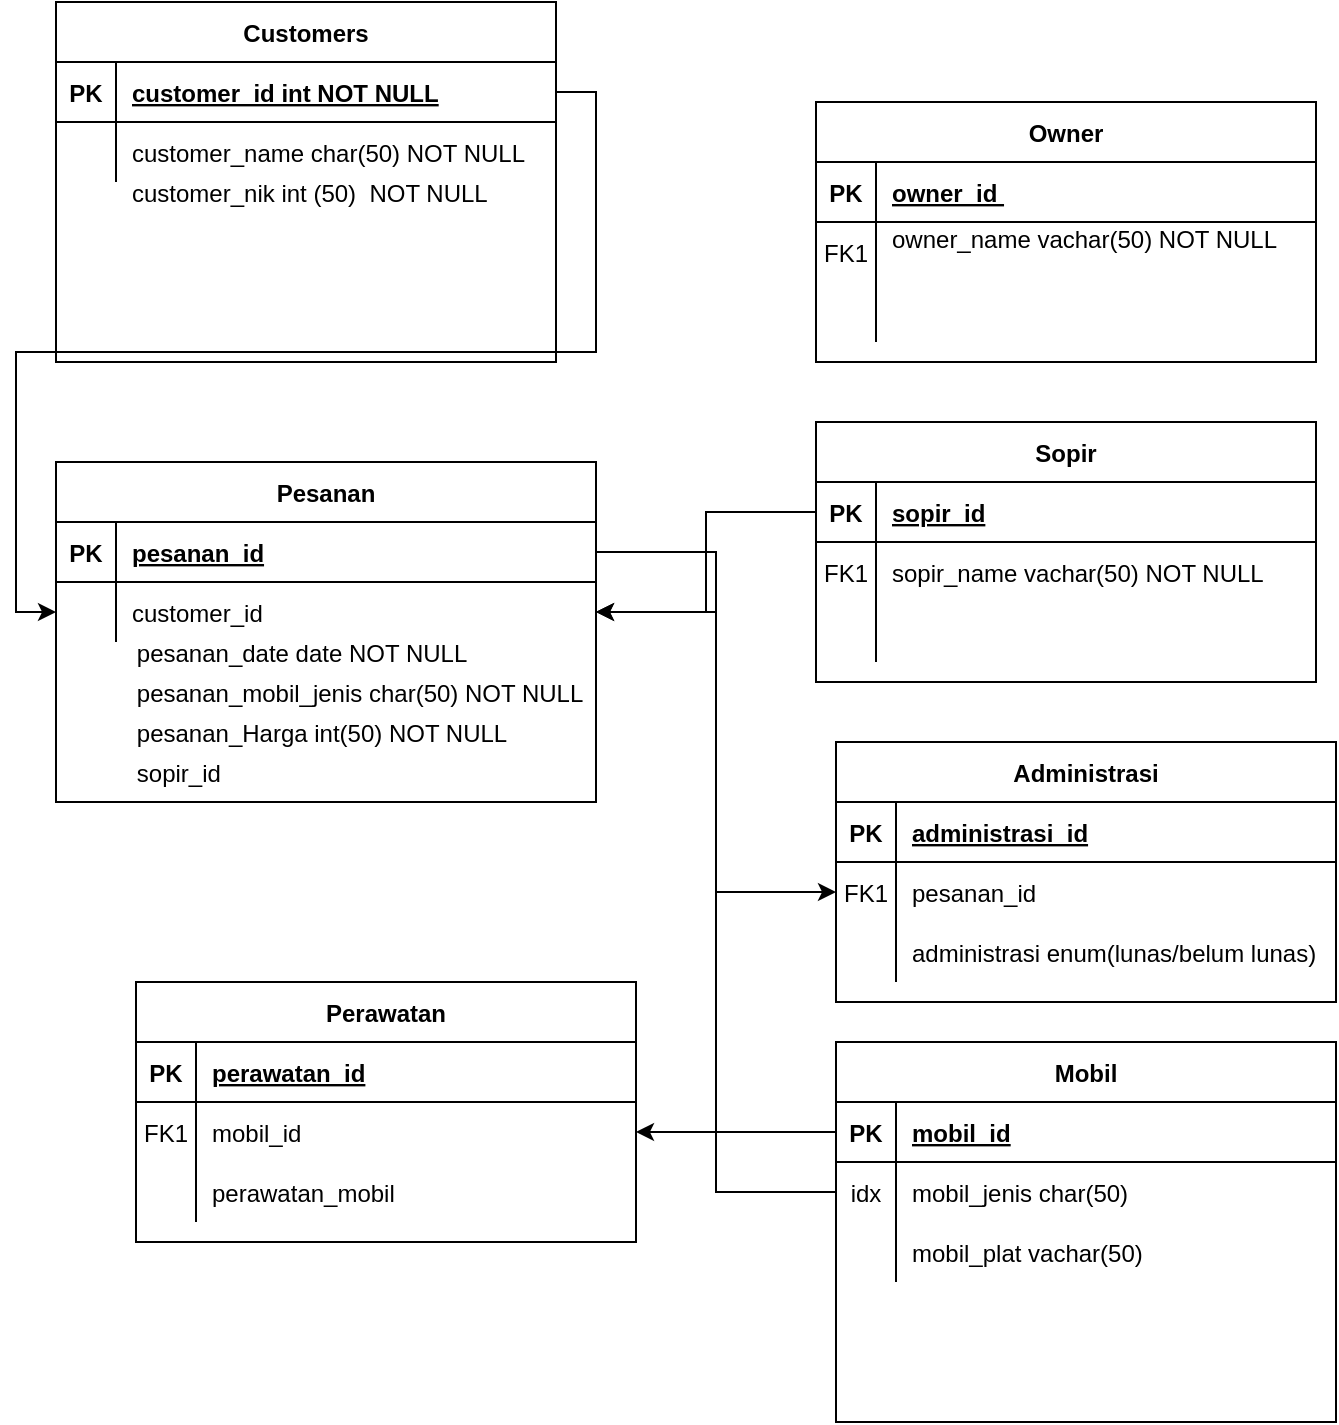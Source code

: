 <mxfile version="13.6.4" type="github">
  <diagram id="R2lEEEUBdFMjLlhIrx00" name="Page-1">
    <mxGraphModel dx="868" dy="392" grid="1" gridSize="10" guides="1" tooltips="1" connect="1" arrows="1" fold="1" page="1" pageScale="1" pageWidth="850" pageHeight="1100" math="0" shadow="0" extFonts="Permanent Marker^https://fonts.googleapis.com/css?family=Permanent+Marker">
      <root>
        <mxCell id="0" />
        <mxCell id="1" parent="0" />
        <mxCell id="C-vyLk0tnHw3VtMMgP7b-2" value="Owner" style="shape=table;startSize=30;container=1;collapsible=1;childLayout=tableLayout;fixedRows=1;rowLines=0;fontStyle=1;align=center;resizeLast=1;" parent="1" vertex="1">
          <mxGeometry x="450" y="120" width="250" height="130" as="geometry" />
        </mxCell>
        <mxCell id="C-vyLk0tnHw3VtMMgP7b-3" value="" style="shape=partialRectangle;collapsible=0;dropTarget=0;pointerEvents=0;fillColor=none;points=[[0,0.5],[1,0.5]];portConstraint=eastwest;top=0;left=0;right=0;bottom=1;" parent="C-vyLk0tnHw3VtMMgP7b-2" vertex="1">
          <mxGeometry y="30" width="250" height="30" as="geometry" />
        </mxCell>
        <mxCell id="C-vyLk0tnHw3VtMMgP7b-4" value="PK" style="shape=partialRectangle;overflow=hidden;connectable=0;fillColor=none;top=0;left=0;bottom=0;right=0;fontStyle=1;" parent="C-vyLk0tnHw3VtMMgP7b-3" vertex="1">
          <mxGeometry width="30" height="30" as="geometry" />
        </mxCell>
        <mxCell id="C-vyLk0tnHw3VtMMgP7b-5" value="owner_id  " style="shape=partialRectangle;overflow=hidden;connectable=0;fillColor=none;top=0;left=0;bottom=0;right=0;align=left;spacingLeft=6;fontStyle=5;" parent="C-vyLk0tnHw3VtMMgP7b-3" vertex="1">
          <mxGeometry x="30" width="220" height="30" as="geometry" />
        </mxCell>
        <mxCell id="C-vyLk0tnHw3VtMMgP7b-6" value="" style="shape=partialRectangle;collapsible=0;dropTarget=0;pointerEvents=0;fillColor=none;points=[[0,0.5],[1,0.5]];portConstraint=eastwest;top=0;left=0;right=0;bottom=0;" parent="C-vyLk0tnHw3VtMMgP7b-2" vertex="1">
          <mxGeometry y="60" width="250" height="30" as="geometry" />
        </mxCell>
        <mxCell id="C-vyLk0tnHw3VtMMgP7b-7" value="FK1" style="shape=partialRectangle;overflow=hidden;connectable=0;fillColor=none;top=0;left=0;bottom=0;right=0;" parent="C-vyLk0tnHw3VtMMgP7b-6" vertex="1">
          <mxGeometry width="30" height="30" as="geometry" />
        </mxCell>
        <mxCell id="C-vyLk0tnHw3VtMMgP7b-8" value="owner_name vachar(50) NOT NULL&#xa;" style="shape=partialRectangle;overflow=hidden;connectable=0;fillColor=none;top=0;left=0;bottom=0;right=0;align=left;spacingLeft=6;" parent="C-vyLk0tnHw3VtMMgP7b-6" vertex="1">
          <mxGeometry x="30" width="220" height="30" as="geometry" />
        </mxCell>
        <mxCell id="C-vyLk0tnHw3VtMMgP7b-9" value="" style="shape=partialRectangle;collapsible=0;dropTarget=0;pointerEvents=0;fillColor=none;points=[[0,0.5],[1,0.5]];portConstraint=eastwest;top=0;left=0;right=0;bottom=0;" parent="C-vyLk0tnHw3VtMMgP7b-2" vertex="1">
          <mxGeometry y="90" width="250" height="30" as="geometry" />
        </mxCell>
        <mxCell id="C-vyLk0tnHw3VtMMgP7b-10" value="" style="shape=partialRectangle;overflow=hidden;connectable=0;fillColor=none;top=0;left=0;bottom=0;right=0;" parent="C-vyLk0tnHw3VtMMgP7b-9" vertex="1">
          <mxGeometry width="30" height="30" as="geometry" />
        </mxCell>
        <mxCell id="C-vyLk0tnHw3VtMMgP7b-11" value="" style="shape=partialRectangle;overflow=hidden;connectable=0;fillColor=none;top=0;left=0;bottom=0;right=0;align=left;spacingLeft=6;" parent="C-vyLk0tnHw3VtMMgP7b-9" vertex="1">
          <mxGeometry x="30" width="220" height="30" as="geometry" />
        </mxCell>
        <mxCell id="C-vyLk0tnHw3VtMMgP7b-13" value="Sopir" style="shape=table;startSize=30;container=1;collapsible=1;childLayout=tableLayout;fixedRows=1;rowLines=0;fontStyle=1;align=center;resizeLast=1;" parent="1" vertex="1">
          <mxGeometry x="450" y="280" width="250" height="130" as="geometry" />
        </mxCell>
        <mxCell id="C-vyLk0tnHw3VtMMgP7b-14" value="" style="shape=partialRectangle;collapsible=0;dropTarget=0;pointerEvents=0;fillColor=none;points=[[0,0.5],[1,0.5]];portConstraint=eastwest;top=0;left=0;right=0;bottom=1;" parent="C-vyLk0tnHw3VtMMgP7b-13" vertex="1">
          <mxGeometry y="30" width="250" height="30" as="geometry" />
        </mxCell>
        <mxCell id="C-vyLk0tnHw3VtMMgP7b-15" value="PK" style="shape=partialRectangle;overflow=hidden;connectable=0;fillColor=none;top=0;left=0;bottom=0;right=0;fontStyle=1;" parent="C-vyLk0tnHw3VtMMgP7b-14" vertex="1">
          <mxGeometry width="30" height="30" as="geometry" />
        </mxCell>
        <mxCell id="C-vyLk0tnHw3VtMMgP7b-16" value="sopir_id" style="shape=partialRectangle;overflow=hidden;connectable=0;fillColor=none;top=0;left=0;bottom=0;right=0;align=left;spacingLeft=6;fontStyle=5;" parent="C-vyLk0tnHw3VtMMgP7b-14" vertex="1">
          <mxGeometry x="30" width="220" height="30" as="geometry" />
        </mxCell>
        <mxCell id="C-vyLk0tnHw3VtMMgP7b-17" value="" style="shape=partialRectangle;collapsible=0;dropTarget=0;pointerEvents=0;fillColor=none;points=[[0,0.5],[1,0.5]];portConstraint=eastwest;top=0;left=0;right=0;bottom=0;" parent="C-vyLk0tnHw3VtMMgP7b-13" vertex="1">
          <mxGeometry y="60" width="250" height="30" as="geometry" />
        </mxCell>
        <mxCell id="C-vyLk0tnHw3VtMMgP7b-18" value="FK1" style="shape=partialRectangle;overflow=hidden;connectable=0;fillColor=none;top=0;left=0;bottom=0;right=0;" parent="C-vyLk0tnHw3VtMMgP7b-17" vertex="1">
          <mxGeometry width="30" height="30" as="geometry" />
        </mxCell>
        <mxCell id="C-vyLk0tnHw3VtMMgP7b-19" value="sopir_name vachar(50) NOT NULL" style="shape=partialRectangle;overflow=hidden;connectable=0;fillColor=none;top=0;left=0;bottom=0;right=0;align=left;spacingLeft=6;" parent="C-vyLk0tnHw3VtMMgP7b-17" vertex="1">
          <mxGeometry x="30" width="220" height="30" as="geometry" />
        </mxCell>
        <mxCell id="C-vyLk0tnHw3VtMMgP7b-20" value="" style="shape=partialRectangle;collapsible=0;dropTarget=0;pointerEvents=0;fillColor=none;points=[[0,0.5],[1,0.5]];portConstraint=eastwest;top=0;left=0;right=0;bottom=0;" parent="C-vyLk0tnHw3VtMMgP7b-13" vertex="1">
          <mxGeometry y="90" width="250" height="30" as="geometry" />
        </mxCell>
        <mxCell id="C-vyLk0tnHw3VtMMgP7b-21" value="" style="shape=partialRectangle;overflow=hidden;connectable=0;fillColor=none;top=0;left=0;bottom=0;right=0;" parent="C-vyLk0tnHw3VtMMgP7b-20" vertex="1">
          <mxGeometry width="30" height="30" as="geometry" />
        </mxCell>
        <mxCell id="C-vyLk0tnHw3VtMMgP7b-22" value="" style="shape=partialRectangle;overflow=hidden;connectable=0;fillColor=none;top=0;left=0;bottom=0;right=0;align=left;spacingLeft=6;" parent="C-vyLk0tnHw3VtMMgP7b-20" vertex="1">
          <mxGeometry x="30" width="220" height="30" as="geometry" />
        </mxCell>
        <mxCell id="MvvbVutkqYTdKRiV3eXH-19" style="edgeStyle=orthogonalEdgeStyle;rounded=0;orthogonalLoop=1;jettySize=auto;html=1;" edge="1" parent="1" source="C-vyLk0tnHw3VtMMgP7b-24" target="MvvbVutkqYTdKRiV3eXH-15">
          <mxGeometry relative="1" as="geometry" />
        </mxCell>
        <mxCell id="MvvbVutkqYTdKRiV3eXH-20" value="" style="group" vertex="1" connectable="0" parent="1">
          <mxGeometry x="70" y="300" width="270" height="170" as="geometry" />
        </mxCell>
        <mxCell id="MvvbVutkqYTdKRiV3eXH-18" value="pesanan_date date NOT NULL" style="shape=partialRectangle;overflow=hidden;connectable=0;fillColor=none;top=0;left=0;bottom=0;right=0;align=left;spacingLeft=6;" vertex="1" parent="MvvbVutkqYTdKRiV3eXH-20">
          <mxGeometry x="32.4" y="80" width="237.6" height="30" as="geometry" />
        </mxCell>
        <mxCell id="MvvbVutkqYTdKRiV3eXH-11" value="Pesanan" style="shape=table;startSize=30;container=1;collapsible=1;childLayout=tableLayout;fixedRows=1;rowLines=0;fontStyle=1;align=center;resizeLast=1;" vertex="1" parent="MvvbVutkqYTdKRiV3eXH-20">
          <mxGeometry width="270" height="170" as="geometry" />
        </mxCell>
        <mxCell id="MvvbVutkqYTdKRiV3eXH-12" value="" style="shape=partialRectangle;collapsible=0;dropTarget=0;pointerEvents=0;fillColor=none;points=[[0,0.5],[1,0.5]];portConstraint=eastwest;top=0;left=0;right=0;bottom=1;" vertex="1" parent="MvvbVutkqYTdKRiV3eXH-11">
          <mxGeometry y="30" width="270" height="30" as="geometry" />
        </mxCell>
        <mxCell id="MvvbVutkqYTdKRiV3eXH-13" value="PK" style="shape=partialRectangle;overflow=hidden;connectable=0;fillColor=none;top=0;left=0;bottom=0;right=0;fontStyle=1;" vertex="1" parent="MvvbVutkqYTdKRiV3eXH-12">
          <mxGeometry width="30" height="30" as="geometry" />
        </mxCell>
        <mxCell id="MvvbVutkqYTdKRiV3eXH-14" value="pesanan_id" style="shape=partialRectangle;overflow=hidden;connectable=0;fillColor=none;top=0;left=0;bottom=0;right=0;align=left;spacingLeft=6;fontStyle=5;" vertex="1" parent="MvvbVutkqYTdKRiV3eXH-12">
          <mxGeometry x="30" width="240" height="30" as="geometry" />
        </mxCell>
        <mxCell id="MvvbVutkqYTdKRiV3eXH-15" value="" style="shape=partialRectangle;collapsible=0;dropTarget=0;pointerEvents=0;fillColor=none;points=[[0,0.5],[1,0.5]];portConstraint=eastwest;top=0;left=0;right=0;bottom=0;" vertex="1" parent="MvvbVutkqYTdKRiV3eXH-11">
          <mxGeometry y="60" width="270" height="30" as="geometry" />
        </mxCell>
        <mxCell id="MvvbVutkqYTdKRiV3eXH-16" value="" style="shape=partialRectangle;overflow=hidden;connectable=0;fillColor=none;top=0;left=0;bottom=0;right=0;" vertex="1" parent="MvvbVutkqYTdKRiV3eXH-15">
          <mxGeometry width="30" height="30" as="geometry" />
        </mxCell>
        <mxCell id="MvvbVutkqYTdKRiV3eXH-17" value="customer_id" style="shape=partialRectangle;overflow=hidden;connectable=0;fillColor=none;top=0;left=0;bottom=0;right=0;align=left;spacingLeft=6;" vertex="1" parent="MvvbVutkqYTdKRiV3eXH-15">
          <mxGeometry x="30" width="240" height="30" as="geometry" />
        </mxCell>
        <mxCell id="MvvbVutkqYTdKRiV3eXH-32" value="pesanan_mobil_jenis char(50) NOT NULL" style="shape=partialRectangle;overflow=hidden;connectable=0;fillColor=none;top=0;left=0;bottom=0;right=0;align=left;spacingLeft=6;" vertex="1" parent="MvvbVutkqYTdKRiV3eXH-20">
          <mxGeometry x="32.4" y="100" width="237.6" height="30" as="geometry" />
        </mxCell>
        <mxCell id="MvvbVutkqYTdKRiV3eXH-33" value="pesanan_Harga int(50) NOT NULL" style="shape=partialRectangle;overflow=hidden;connectable=0;fillColor=none;top=0;left=0;bottom=0;right=0;align=left;spacingLeft=6;" vertex="1" parent="MvvbVutkqYTdKRiV3eXH-20">
          <mxGeometry x="32.4" y="120" width="237.6" height="30" as="geometry" />
        </mxCell>
        <mxCell id="MvvbVutkqYTdKRiV3eXH-35" value="sopir_id" style="shape=partialRectangle;overflow=hidden;connectable=0;fillColor=none;top=0;left=0;bottom=0;right=0;align=left;spacingLeft=6;" vertex="1" parent="MvvbVutkqYTdKRiV3eXH-20">
          <mxGeometry x="32.4" y="140" width="237.6" height="30" as="geometry" />
        </mxCell>
        <mxCell id="MvvbVutkqYTdKRiV3eXH-21" value="" style="group" vertex="1" connectable="0" parent="1">
          <mxGeometry x="70" y="70" width="250" height="180" as="geometry" />
        </mxCell>
        <mxCell id="MvvbVutkqYTdKRiV3eXH-9" value="customer_nik int (50)  NOT NULL" style="shape=partialRectangle;overflow=hidden;connectable=0;fillColor=none;top=0;left=0;bottom=0;right=0;align=left;spacingLeft=6;" vertex="1" parent="MvvbVutkqYTdKRiV3eXH-21">
          <mxGeometry x="30" y="80" width="220" height="30" as="geometry" />
        </mxCell>
        <mxCell id="C-vyLk0tnHw3VtMMgP7b-23" value="Customers" style="shape=table;startSize=30;container=1;collapsible=1;childLayout=tableLayout;fixedRows=1;rowLines=0;fontStyle=1;align=center;resizeLast=1;" parent="MvvbVutkqYTdKRiV3eXH-21" vertex="1">
          <mxGeometry width="250" height="180" as="geometry" />
        </mxCell>
        <mxCell id="C-vyLk0tnHw3VtMMgP7b-24" value="" style="shape=partialRectangle;collapsible=0;dropTarget=0;pointerEvents=0;fillColor=none;points=[[0,0.5],[1,0.5]];portConstraint=eastwest;top=0;left=0;right=0;bottom=1;" parent="C-vyLk0tnHw3VtMMgP7b-23" vertex="1">
          <mxGeometry y="30" width="250" height="30" as="geometry" />
        </mxCell>
        <mxCell id="C-vyLk0tnHw3VtMMgP7b-25" value="PK" style="shape=partialRectangle;overflow=hidden;connectable=0;fillColor=none;top=0;left=0;bottom=0;right=0;fontStyle=1;" parent="C-vyLk0tnHw3VtMMgP7b-24" vertex="1">
          <mxGeometry width="30" height="30" as="geometry" />
        </mxCell>
        <mxCell id="C-vyLk0tnHw3VtMMgP7b-26" value="customer_id int NOT NULL " style="shape=partialRectangle;overflow=hidden;connectable=0;fillColor=none;top=0;left=0;bottom=0;right=0;align=left;spacingLeft=6;fontStyle=5;" parent="C-vyLk0tnHw3VtMMgP7b-24" vertex="1">
          <mxGeometry x="30" width="220" height="30" as="geometry" />
        </mxCell>
        <mxCell id="C-vyLk0tnHw3VtMMgP7b-27" value="" style="shape=partialRectangle;collapsible=0;dropTarget=0;pointerEvents=0;fillColor=none;points=[[0,0.5],[1,0.5]];portConstraint=eastwest;top=0;left=0;right=0;bottom=0;" parent="C-vyLk0tnHw3VtMMgP7b-23" vertex="1">
          <mxGeometry y="60" width="250" height="30" as="geometry" />
        </mxCell>
        <mxCell id="C-vyLk0tnHw3VtMMgP7b-28" value="" style="shape=partialRectangle;overflow=hidden;connectable=0;fillColor=none;top=0;left=0;bottom=0;right=0;" parent="C-vyLk0tnHw3VtMMgP7b-27" vertex="1">
          <mxGeometry width="30" height="30" as="geometry" />
        </mxCell>
        <mxCell id="C-vyLk0tnHw3VtMMgP7b-29" value="customer_name char(50) NOT NULL" style="shape=partialRectangle;overflow=hidden;connectable=0;fillColor=none;top=0;left=0;bottom=0;right=0;align=left;spacingLeft=6;" parent="C-vyLk0tnHw3VtMMgP7b-27" vertex="1">
          <mxGeometry x="30" width="220" height="30" as="geometry" />
        </mxCell>
        <mxCell id="MvvbVutkqYTdKRiV3eXH-22" value="Administrasi" style="shape=table;startSize=30;container=1;collapsible=1;childLayout=tableLayout;fixedRows=1;rowLines=0;fontStyle=1;align=center;resizeLast=1;" vertex="1" parent="1">
          <mxGeometry x="460" y="440" width="250" height="130" as="geometry" />
        </mxCell>
        <mxCell id="MvvbVutkqYTdKRiV3eXH-23" value="" style="shape=partialRectangle;collapsible=0;dropTarget=0;pointerEvents=0;fillColor=none;points=[[0,0.5],[1,0.5]];portConstraint=eastwest;top=0;left=0;right=0;bottom=1;" vertex="1" parent="MvvbVutkqYTdKRiV3eXH-22">
          <mxGeometry y="30" width="250" height="30" as="geometry" />
        </mxCell>
        <mxCell id="MvvbVutkqYTdKRiV3eXH-24" value="PK" style="shape=partialRectangle;overflow=hidden;connectable=0;fillColor=none;top=0;left=0;bottom=0;right=0;fontStyle=1;" vertex="1" parent="MvvbVutkqYTdKRiV3eXH-23">
          <mxGeometry width="30" height="30" as="geometry" />
        </mxCell>
        <mxCell id="MvvbVutkqYTdKRiV3eXH-25" value="administrasi_id" style="shape=partialRectangle;overflow=hidden;connectable=0;fillColor=none;top=0;left=0;bottom=0;right=0;align=left;spacingLeft=6;fontStyle=5;" vertex="1" parent="MvvbVutkqYTdKRiV3eXH-23">
          <mxGeometry x="30" width="220" height="30" as="geometry" />
        </mxCell>
        <mxCell id="MvvbVutkqYTdKRiV3eXH-26" value="" style="shape=partialRectangle;collapsible=0;dropTarget=0;pointerEvents=0;fillColor=none;points=[[0,0.5],[1,0.5]];portConstraint=eastwest;top=0;left=0;right=0;bottom=0;" vertex="1" parent="MvvbVutkqYTdKRiV3eXH-22">
          <mxGeometry y="60" width="250" height="30" as="geometry" />
        </mxCell>
        <mxCell id="MvvbVutkqYTdKRiV3eXH-27" value="FK1" style="shape=partialRectangle;overflow=hidden;connectable=0;fillColor=none;top=0;left=0;bottom=0;right=0;" vertex="1" parent="MvvbVutkqYTdKRiV3eXH-26">
          <mxGeometry width="30" height="30" as="geometry" />
        </mxCell>
        <mxCell id="MvvbVutkqYTdKRiV3eXH-28" value="pesanan_id" style="shape=partialRectangle;overflow=hidden;connectable=0;fillColor=none;top=0;left=0;bottom=0;right=0;align=left;spacingLeft=6;" vertex="1" parent="MvvbVutkqYTdKRiV3eXH-26">
          <mxGeometry x="30" width="220" height="30" as="geometry" />
        </mxCell>
        <mxCell id="MvvbVutkqYTdKRiV3eXH-29" value="" style="shape=partialRectangle;collapsible=0;dropTarget=0;pointerEvents=0;fillColor=none;points=[[0,0.5],[1,0.5]];portConstraint=eastwest;top=0;left=0;right=0;bottom=0;" vertex="1" parent="MvvbVutkqYTdKRiV3eXH-22">
          <mxGeometry y="90" width="250" height="30" as="geometry" />
        </mxCell>
        <mxCell id="MvvbVutkqYTdKRiV3eXH-30" value="" style="shape=partialRectangle;overflow=hidden;connectable=0;fillColor=none;top=0;left=0;bottom=0;right=0;" vertex="1" parent="MvvbVutkqYTdKRiV3eXH-29">
          <mxGeometry width="30" height="30" as="geometry" />
        </mxCell>
        <mxCell id="MvvbVutkqYTdKRiV3eXH-31" value="administrasi enum(lunas/belum lunas)" style="shape=partialRectangle;overflow=hidden;connectable=0;fillColor=none;top=0;left=0;bottom=0;right=0;align=left;spacingLeft=6;" vertex="1" parent="MvvbVutkqYTdKRiV3eXH-29">
          <mxGeometry x="30" width="220" height="30" as="geometry" />
        </mxCell>
        <mxCell id="MvvbVutkqYTdKRiV3eXH-34" style="edgeStyle=orthogonalEdgeStyle;rounded=0;orthogonalLoop=1;jettySize=auto;html=1;entryX=0;entryY=0.5;entryDx=0;entryDy=0;" edge="1" parent="1" source="MvvbVutkqYTdKRiV3eXH-12" target="MvvbVutkqYTdKRiV3eXH-26">
          <mxGeometry relative="1" as="geometry" />
        </mxCell>
        <mxCell id="MvvbVutkqYTdKRiV3eXH-36" style="edgeStyle=orthogonalEdgeStyle;rounded=0;orthogonalLoop=1;jettySize=auto;html=1;entryX=1;entryY=0.5;entryDx=0;entryDy=0;" edge="1" parent="1" source="C-vyLk0tnHw3VtMMgP7b-14" target="MvvbVutkqYTdKRiV3eXH-15">
          <mxGeometry relative="1" as="geometry" />
        </mxCell>
        <mxCell id="MvvbVutkqYTdKRiV3eXH-37" value="Perawatan" style="shape=table;startSize=30;container=1;collapsible=1;childLayout=tableLayout;fixedRows=1;rowLines=0;fontStyle=1;align=center;resizeLast=1;" vertex="1" parent="1">
          <mxGeometry x="110" y="560" width="250" height="130" as="geometry" />
        </mxCell>
        <mxCell id="MvvbVutkqYTdKRiV3eXH-38" value="" style="shape=partialRectangle;collapsible=0;dropTarget=0;pointerEvents=0;fillColor=none;points=[[0,0.5],[1,0.5]];portConstraint=eastwest;top=0;left=0;right=0;bottom=1;" vertex="1" parent="MvvbVutkqYTdKRiV3eXH-37">
          <mxGeometry y="30" width="250" height="30" as="geometry" />
        </mxCell>
        <mxCell id="MvvbVutkqYTdKRiV3eXH-39" value="PK" style="shape=partialRectangle;overflow=hidden;connectable=0;fillColor=none;top=0;left=0;bottom=0;right=0;fontStyle=1;" vertex="1" parent="MvvbVutkqYTdKRiV3eXH-38">
          <mxGeometry width="30" height="30" as="geometry" />
        </mxCell>
        <mxCell id="MvvbVutkqYTdKRiV3eXH-40" value="perawatan_id" style="shape=partialRectangle;overflow=hidden;connectable=0;fillColor=none;top=0;left=0;bottom=0;right=0;align=left;spacingLeft=6;fontStyle=5;" vertex="1" parent="MvvbVutkqYTdKRiV3eXH-38">
          <mxGeometry x="30" width="220" height="30" as="geometry" />
        </mxCell>
        <mxCell id="MvvbVutkqYTdKRiV3eXH-41" value="" style="shape=partialRectangle;collapsible=0;dropTarget=0;pointerEvents=0;fillColor=none;points=[[0,0.5],[1,0.5]];portConstraint=eastwest;top=0;left=0;right=0;bottom=0;" vertex="1" parent="MvvbVutkqYTdKRiV3eXH-37">
          <mxGeometry y="60" width="250" height="30" as="geometry" />
        </mxCell>
        <mxCell id="MvvbVutkqYTdKRiV3eXH-42" value="FK1" style="shape=partialRectangle;overflow=hidden;connectable=0;fillColor=none;top=0;left=0;bottom=0;right=0;" vertex="1" parent="MvvbVutkqYTdKRiV3eXH-41">
          <mxGeometry width="30" height="30" as="geometry" />
        </mxCell>
        <mxCell id="MvvbVutkqYTdKRiV3eXH-43" value="mobil_id" style="shape=partialRectangle;overflow=hidden;connectable=0;fillColor=none;top=0;left=0;bottom=0;right=0;align=left;spacingLeft=6;" vertex="1" parent="MvvbVutkqYTdKRiV3eXH-41">
          <mxGeometry x="30" width="220" height="30" as="geometry" />
        </mxCell>
        <mxCell id="MvvbVutkqYTdKRiV3eXH-44" value="" style="shape=partialRectangle;collapsible=0;dropTarget=0;pointerEvents=0;fillColor=none;points=[[0,0.5],[1,0.5]];portConstraint=eastwest;top=0;left=0;right=0;bottom=0;" vertex="1" parent="MvvbVutkqYTdKRiV3eXH-37">
          <mxGeometry y="90" width="250" height="30" as="geometry" />
        </mxCell>
        <mxCell id="MvvbVutkqYTdKRiV3eXH-45" value="" style="shape=partialRectangle;overflow=hidden;connectable=0;fillColor=none;top=0;left=0;bottom=0;right=0;" vertex="1" parent="MvvbVutkqYTdKRiV3eXH-44">
          <mxGeometry width="30" height="30" as="geometry" />
        </mxCell>
        <mxCell id="MvvbVutkqYTdKRiV3eXH-46" value="perawatan_mobil" style="shape=partialRectangle;overflow=hidden;connectable=0;fillColor=none;top=0;left=0;bottom=0;right=0;align=left;spacingLeft=6;" vertex="1" parent="MvvbVutkqYTdKRiV3eXH-44">
          <mxGeometry x="30" width="220" height="30" as="geometry" />
        </mxCell>
        <mxCell id="MvvbVutkqYTdKRiV3eXH-47" value="Mobil" style="shape=table;startSize=30;container=1;collapsible=1;childLayout=tableLayout;fixedRows=1;rowLines=0;fontStyle=1;align=center;resizeLast=1;" vertex="1" parent="1">
          <mxGeometry x="460" y="590" width="250" height="190" as="geometry" />
        </mxCell>
        <mxCell id="MvvbVutkqYTdKRiV3eXH-48" value="" style="shape=partialRectangle;collapsible=0;dropTarget=0;pointerEvents=0;fillColor=none;points=[[0,0.5],[1,0.5]];portConstraint=eastwest;top=0;left=0;right=0;bottom=1;" vertex="1" parent="MvvbVutkqYTdKRiV3eXH-47">
          <mxGeometry y="30" width="250" height="30" as="geometry" />
        </mxCell>
        <mxCell id="MvvbVutkqYTdKRiV3eXH-49" value="PK" style="shape=partialRectangle;overflow=hidden;connectable=0;fillColor=none;top=0;left=0;bottom=0;right=0;fontStyle=1;" vertex="1" parent="MvvbVutkqYTdKRiV3eXH-48">
          <mxGeometry width="30" height="30" as="geometry" />
        </mxCell>
        <mxCell id="MvvbVutkqYTdKRiV3eXH-50" value="mobil_id" style="shape=partialRectangle;overflow=hidden;connectable=0;fillColor=none;top=0;left=0;bottom=0;right=0;align=left;spacingLeft=6;fontStyle=5;" vertex="1" parent="MvvbVutkqYTdKRiV3eXH-48">
          <mxGeometry x="30" width="220" height="30" as="geometry" />
        </mxCell>
        <mxCell id="MvvbVutkqYTdKRiV3eXH-51" value="" style="shape=partialRectangle;collapsible=0;dropTarget=0;pointerEvents=0;fillColor=none;points=[[0,0.5],[1,0.5]];portConstraint=eastwest;top=0;left=0;right=0;bottom=0;" vertex="1" parent="MvvbVutkqYTdKRiV3eXH-47">
          <mxGeometry y="60" width="250" height="30" as="geometry" />
        </mxCell>
        <mxCell id="MvvbVutkqYTdKRiV3eXH-52" value="idx" style="shape=partialRectangle;overflow=hidden;connectable=0;fillColor=none;top=0;left=0;bottom=0;right=0;" vertex="1" parent="MvvbVutkqYTdKRiV3eXH-51">
          <mxGeometry width="30" height="30" as="geometry" />
        </mxCell>
        <mxCell id="MvvbVutkqYTdKRiV3eXH-53" value="mobil_jenis char(50)" style="shape=partialRectangle;overflow=hidden;connectable=0;fillColor=none;top=0;left=0;bottom=0;right=0;align=left;spacingLeft=6;" vertex="1" parent="MvvbVutkqYTdKRiV3eXH-51">
          <mxGeometry x="30" width="220" height="30" as="geometry" />
        </mxCell>
        <mxCell id="MvvbVutkqYTdKRiV3eXH-54" value="" style="shape=partialRectangle;collapsible=0;dropTarget=0;pointerEvents=0;fillColor=none;points=[[0,0.5],[1,0.5]];portConstraint=eastwest;top=0;left=0;right=0;bottom=0;" vertex="1" parent="MvvbVutkqYTdKRiV3eXH-47">
          <mxGeometry y="90" width="250" height="30" as="geometry" />
        </mxCell>
        <mxCell id="MvvbVutkqYTdKRiV3eXH-55" value="" style="shape=partialRectangle;overflow=hidden;connectable=0;fillColor=none;top=0;left=0;bottom=0;right=0;" vertex="1" parent="MvvbVutkqYTdKRiV3eXH-54">
          <mxGeometry width="30" height="30" as="geometry" />
        </mxCell>
        <mxCell id="MvvbVutkqYTdKRiV3eXH-56" value="mobil_plat vachar(50)" style="shape=partialRectangle;overflow=hidden;connectable=0;fillColor=none;top=0;left=0;bottom=0;right=0;align=left;spacingLeft=6;" vertex="1" parent="MvvbVutkqYTdKRiV3eXH-54">
          <mxGeometry x="30" width="220" height="30" as="geometry" />
        </mxCell>
        <mxCell id="MvvbVutkqYTdKRiV3eXH-67" value="" style="shape=partialRectangle;collapsible=0;dropTarget=0;pointerEvents=0;fillColor=none;points=[[0,0.5],[1,0.5]];portConstraint=eastwest;top=0;left=0;right=0;bottom=0;" vertex="1" parent="1">
          <mxGeometry x="460" y="710" width="250" height="30" as="geometry" />
        </mxCell>
        <mxCell id="MvvbVutkqYTdKRiV3eXH-68" value="" style="shape=partialRectangle;overflow=hidden;connectable=0;fillColor=none;top=0;left=0;bottom=0;right=0;" vertex="1" parent="MvvbVutkqYTdKRiV3eXH-67">
          <mxGeometry width="30" height="30" as="geometry" />
        </mxCell>
        <mxCell id="MvvbVutkqYTdKRiV3eXH-69" value="" style="shape=partialRectangle;overflow=hidden;connectable=0;fillColor=none;top=0;left=0;bottom=0;right=0;align=left;spacingLeft=6;" vertex="1" parent="MvvbVutkqYTdKRiV3eXH-67">
          <mxGeometry x="30" width="220" height="30" as="geometry" />
        </mxCell>
        <mxCell id="MvvbVutkqYTdKRiV3eXH-70" style="edgeStyle=orthogonalEdgeStyle;rounded=0;orthogonalLoop=1;jettySize=auto;html=1;entryX=1;entryY=0.5;entryDx=0;entryDy=0;" edge="1" parent="1" source="MvvbVutkqYTdKRiV3eXH-48" target="MvvbVutkqYTdKRiV3eXH-41">
          <mxGeometry relative="1" as="geometry" />
        </mxCell>
        <mxCell id="MvvbVutkqYTdKRiV3eXH-71" style="edgeStyle=orthogonalEdgeStyle;rounded=0;orthogonalLoop=1;jettySize=auto;html=1;entryX=1;entryY=0.5;entryDx=0;entryDy=0;" edge="1" parent="1" source="MvvbVutkqYTdKRiV3eXH-51" target="MvvbVutkqYTdKRiV3eXH-15">
          <mxGeometry relative="1" as="geometry" />
        </mxCell>
      </root>
    </mxGraphModel>
  </diagram>
</mxfile>
